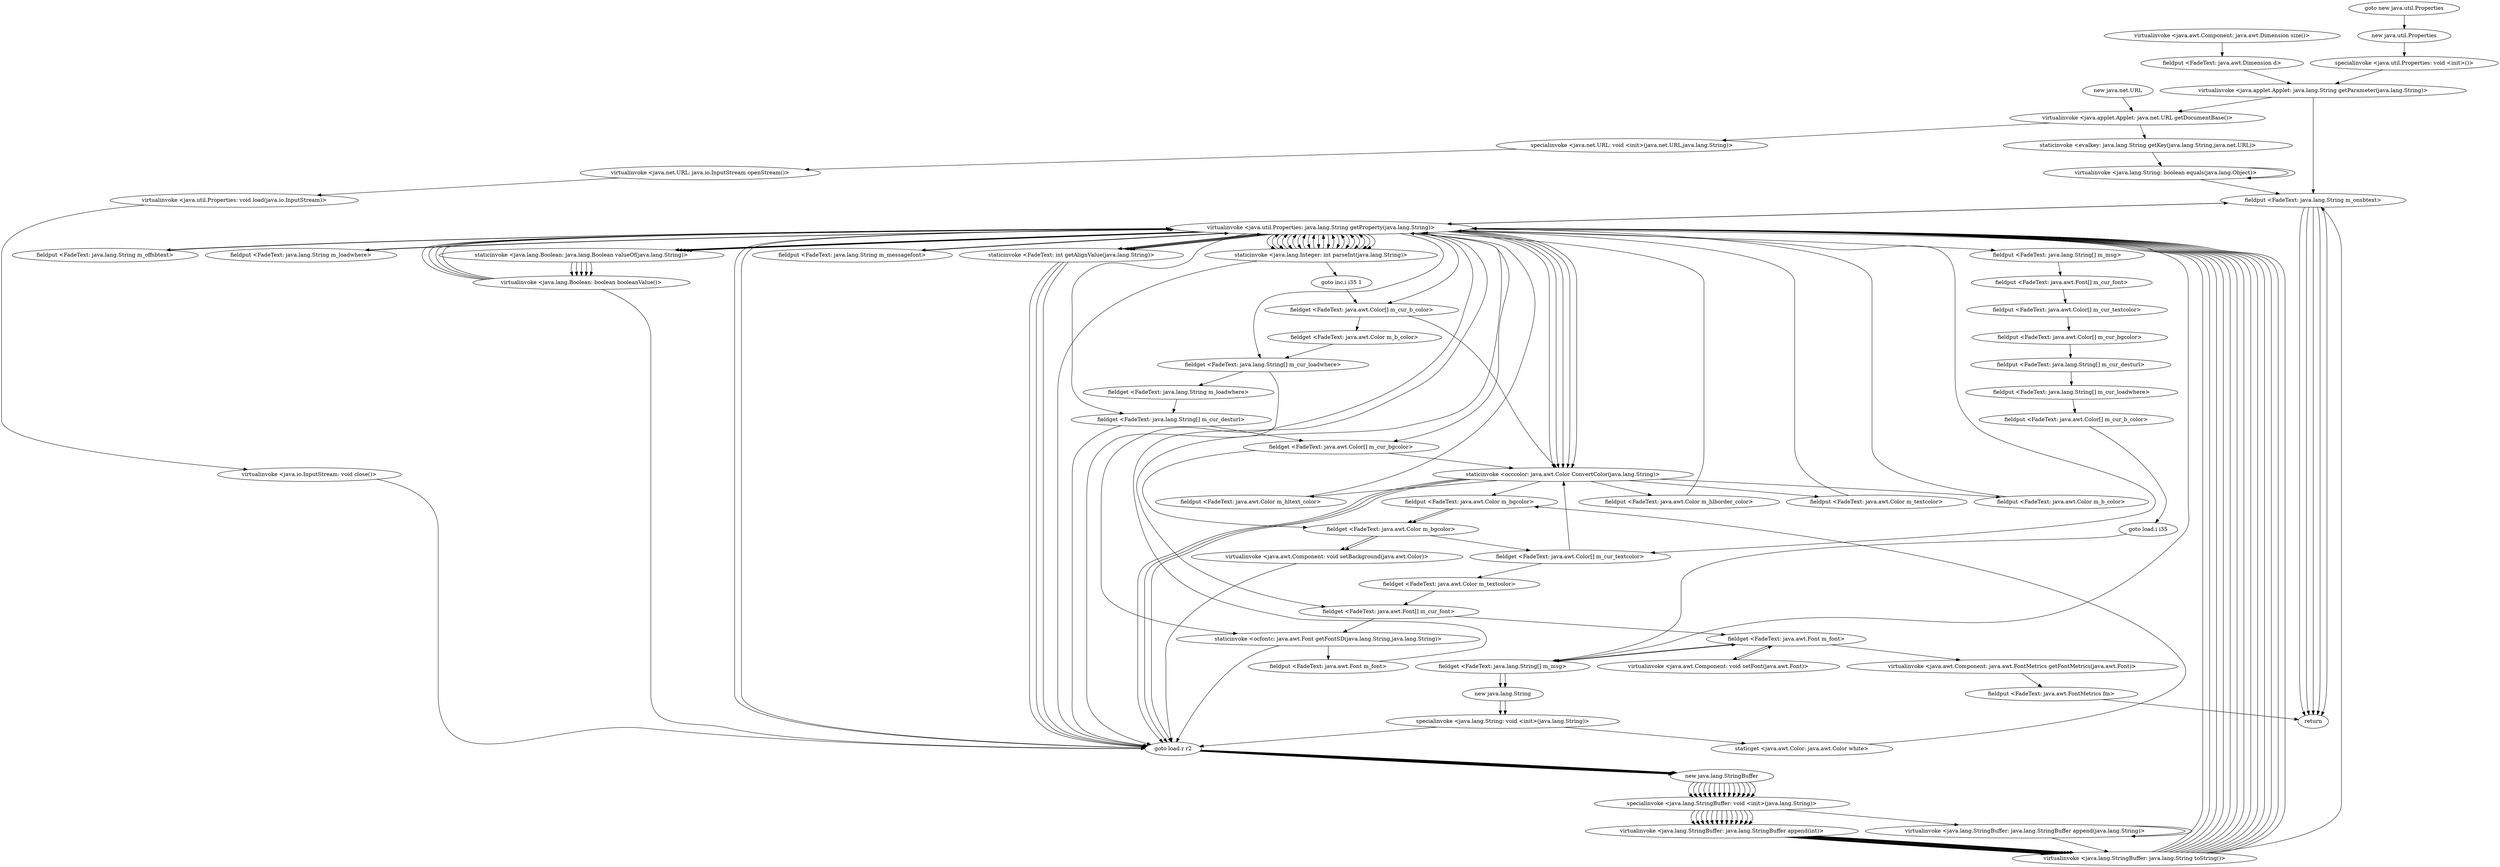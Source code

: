 digraph "" {
"virtualinvoke <java.awt.Component: java.awt.Dimension size()>";
 "virtualinvoke <java.awt.Component: java.awt.Dimension size()>"->"fieldput <FadeText: java.awt.Dimension d>";
 "fieldput <FadeText: java.awt.Dimension d>"->"virtualinvoke <java.applet.Applet: java.lang.String getParameter(java.lang.String)>";
 "virtualinvoke <java.applet.Applet: java.lang.String getParameter(java.lang.String)>"->"virtualinvoke <java.applet.Applet: java.net.URL getDocumentBase()>";
 "virtualinvoke <java.applet.Applet: java.net.URL getDocumentBase()>"->"staticinvoke <evalkey: java.lang.String getKey(java.lang.String,java.net.URL)>";
 "staticinvoke <evalkey: java.lang.String getKey(java.lang.String,java.net.URL)>"->"virtualinvoke <java.lang.String: boolean equals(java.lang.Object)>";
 "virtualinvoke <java.lang.String: boolean equals(java.lang.Object)>"->"virtualinvoke <java.lang.String: boolean equals(java.lang.Object)>";
 "virtualinvoke <java.lang.String: boolean equals(java.lang.Object)>"->"fieldput <FadeText: java.lang.String m_onsbtext>";
 "fieldput <FadeText: java.lang.String m_onsbtext>"->"return";
"fieldput <FadeText: java.lang.String m_onsbtext>";
 "fieldput <FadeText: java.lang.String m_onsbtext>"->"return";
"goto new java.util.Properties";
 "goto new java.util.Properties"->"new java.util.Properties";
 "new java.util.Properties"->"specialinvoke <java.util.Properties: void <init>()>";
 "specialinvoke <java.util.Properties: void <init>()>"->"virtualinvoke <java.applet.Applet: java.lang.String getParameter(java.lang.String)>";
 "virtualinvoke <java.applet.Applet: java.lang.String getParameter(java.lang.String)>"->"fieldput <FadeText: java.lang.String m_onsbtext>";
 "fieldput <FadeText: java.lang.String m_onsbtext>"->"return";
"new java.lang.StringBuffer";
 "new java.lang.StringBuffer"->"specialinvoke <java.lang.StringBuffer: void <init>(java.lang.String)>";
 "specialinvoke <java.lang.StringBuffer: void <init>(java.lang.String)>"->"virtualinvoke <java.lang.StringBuffer: java.lang.StringBuffer append(java.lang.String)>";
 "virtualinvoke <java.lang.StringBuffer: java.lang.StringBuffer append(java.lang.String)>"->"virtualinvoke <java.lang.StringBuffer: java.lang.StringBuffer append(java.lang.String)>";
 "virtualinvoke <java.lang.StringBuffer: java.lang.StringBuffer append(java.lang.String)>"->"virtualinvoke <java.lang.StringBuffer: java.lang.String toString()>";
 "virtualinvoke <java.lang.StringBuffer: java.lang.String toString()>"->"fieldput <FadeText: java.lang.String m_onsbtext>";
 "fieldput <FadeText: java.lang.String m_onsbtext>"->"return";
"new java.net.URL";
 "new java.net.URL"->"virtualinvoke <java.applet.Applet: java.net.URL getDocumentBase()>";
 "virtualinvoke <java.applet.Applet: java.net.URL getDocumentBase()>"->"specialinvoke <java.net.URL: void <init>(java.net.URL,java.lang.String)>";
 "specialinvoke <java.net.URL: void <init>(java.net.URL,java.lang.String)>"->"virtualinvoke <java.net.URL: java.io.InputStream openStream()>";
 "virtualinvoke <java.net.URL: java.io.InputStream openStream()>"->"virtualinvoke <java.util.Properties: void load(java.io.InputStream)>";
 "virtualinvoke <java.util.Properties: void load(java.io.InputStream)>"->"virtualinvoke <java.io.InputStream: void close()>";
 "virtualinvoke <java.io.InputStream: void close()>"->"goto load.r r2";
 "goto load.r r2"->"virtualinvoke <java.util.Properties: java.lang.String getProperty(java.lang.String)>";
 "virtualinvoke <java.util.Properties: java.lang.String getProperty(java.lang.String)>"->"fieldput <FadeText: java.lang.String m_onsbtext>";
 "fieldput <FadeText: java.lang.String m_onsbtext>"->"virtualinvoke <java.util.Properties: java.lang.String getProperty(java.lang.String)>";
 "virtualinvoke <java.util.Properties: java.lang.String getProperty(java.lang.String)>"->"fieldput <FadeText: java.lang.String m_offsbtext>";
 "fieldput <FadeText: java.lang.String m_offsbtext>"->"virtualinvoke <java.util.Properties: java.lang.String getProperty(java.lang.String)>";
 "virtualinvoke <java.util.Properties: java.lang.String getProperty(java.lang.String)>"->"fieldput <FadeText: java.lang.String m_loadwhere>";
 "fieldput <FadeText: java.lang.String m_loadwhere>"->"virtualinvoke <java.util.Properties: java.lang.String getProperty(java.lang.String)>";
 "virtualinvoke <java.util.Properties: java.lang.String getProperty(java.lang.String)>"->"staticinvoke <ocfontc: java.awt.Font getFontSD(java.lang.String,java.lang.String)>";
 "staticinvoke <ocfontc: java.awt.Font getFontSD(java.lang.String,java.lang.String)>"->"fieldput <FadeText: java.awt.Font m_font>";
 "fieldput <FadeText: java.awt.Font m_font>"->"virtualinvoke <java.util.Properties: java.lang.String getProperty(java.lang.String)>";
 "virtualinvoke <java.util.Properties: java.lang.String getProperty(java.lang.String)>"->"staticinvoke <java.lang.Integer: int parseInt(java.lang.String)>";
 "staticinvoke <java.lang.Integer: int parseInt(java.lang.String)>"->"virtualinvoke <java.util.Properties: java.lang.String getProperty(java.lang.String)>";
 "virtualinvoke <java.util.Properties: java.lang.String getProperty(java.lang.String)>"->"staticinvoke <java.lang.Integer: int parseInt(java.lang.String)>";
 "staticinvoke <java.lang.Integer: int parseInt(java.lang.String)>"->"virtualinvoke <java.util.Properties: java.lang.String getProperty(java.lang.String)>";
 "virtualinvoke <java.util.Properties: java.lang.String getProperty(java.lang.String)>"->"staticinvoke <java.lang.Integer: int parseInt(java.lang.String)>";
 "staticinvoke <java.lang.Integer: int parseInt(java.lang.String)>"->"virtualinvoke <java.util.Properties: java.lang.String getProperty(java.lang.String)>";
 "virtualinvoke <java.util.Properties: java.lang.String getProperty(java.lang.String)>"->"staticinvoke <java.lang.Integer: int parseInt(java.lang.String)>";
 "staticinvoke <java.lang.Integer: int parseInt(java.lang.String)>"->"virtualinvoke <java.util.Properties: java.lang.String getProperty(java.lang.String)>";
 "virtualinvoke <java.util.Properties: java.lang.String getProperty(java.lang.String)>"->"staticinvoke <java.lang.Boolean: java.lang.Boolean valueOf(java.lang.String)>";
 "staticinvoke <java.lang.Boolean: java.lang.Boolean valueOf(java.lang.String)>"->"virtualinvoke <java.lang.Boolean: boolean booleanValue()>";
 "virtualinvoke <java.lang.Boolean: boolean booleanValue()>"->"virtualinvoke <java.util.Properties: java.lang.String getProperty(java.lang.String)>";
 "virtualinvoke <java.util.Properties: java.lang.String getProperty(java.lang.String)>"->"staticinvoke <java.lang.Boolean: java.lang.Boolean valueOf(java.lang.String)>";
 "staticinvoke <java.lang.Boolean: java.lang.Boolean valueOf(java.lang.String)>"->"virtualinvoke <java.lang.Boolean: boolean booleanValue()>";
 "virtualinvoke <java.lang.Boolean: boolean booleanValue()>"->"virtualinvoke <java.util.Properties: java.lang.String getProperty(java.lang.String)>";
 "virtualinvoke <java.util.Properties: java.lang.String getProperty(java.lang.String)>"->"staticinvoke <java.lang.Boolean: java.lang.Boolean valueOf(java.lang.String)>";
 "staticinvoke <java.lang.Boolean: java.lang.Boolean valueOf(java.lang.String)>"->"virtualinvoke <java.lang.Boolean: boolean booleanValue()>";
 "virtualinvoke <java.lang.Boolean: boolean booleanValue()>"->"virtualinvoke <java.util.Properties: java.lang.String getProperty(java.lang.String)>";
 "virtualinvoke <java.util.Properties: java.lang.String getProperty(java.lang.String)>"->"staticinvoke <java.lang.Boolean: java.lang.Boolean valueOf(java.lang.String)>";
 "staticinvoke <java.lang.Boolean: java.lang.Boolean valueOf(java.lang.String)>"->"virtualinvoke <java.lang.Boolean: boolean booleanValue()>";
 "virtualinvoke <java.lang.Boolean: boolean booleanValue()>"->"virtualinvoke <java.util.Properties: java.lang.String getProperty(java.lang.String)>";
 "virtualinvoke <java.util.Properties: java.lang.String getProperty(java.lang.String)>"->"staticinvoke <java.lang.Integer: int parseInt(java.lang.String)>";
 "staticinvoke <java.lang.Integer: int parseInt(java.lang.String)>"->"virtualinvoke <java.util.Properties: java.lang.String getProperty(java.lang.String)>";
 "virtualinvoke <java.util.Properties: java.lang.String getProperty(java.lang.String)>"->"staticinvoke <java.lang.Integer: int parseInt(java.lang.String)>";
 "staticinvoke <java.lang.Integer: int parseInt(java.lang.String)>"->"virtualinvoke <java.util.Properties: java.lang.String getProperty(java.lang.String)>";
 "virtualinvoke <java.util.Properties: java.lang.String getProperty(java.lang.String)>"->"staticinvoke <java.lang.Integer: int parseInt(java.lang.String)>";
 "staticinvoke <java.lang.Integer: int parseInt(java.lang.String)>"->"virtualinvoke <java.util.Properties: java.lang.String getProperty(java.lang.String)>";
 "virtualinvoke <java.util.Properties: java.lang.String getProperty(java.lang.String)>"->"staticinvoke <java.lang.Integer: int parseInt(java.lang.String)>";
 "staticinvoke <java.lang.Integer: int parseInt(java.lang.String)>"->"virtualinvoke <java.util.Properties: java.lang.String getProperty(java.lang.String)>";
 "virtualinvoke <java.util.Properties: java.lang.String getProperty(java.lang.String)>"->"staticinvoke <java.lang.Integer: int parseInt(java.lang.String)>";
 "staticinvoke <java.lang.Integer: int parseInt(java.lang.String)>"->"virtualinvoke <java.util.Properties: java.lang.String getProperty(java.lang.String)>";
 "virtualinvoke <java.util.Properties: java.lang.String getProperty(java.lang.String)>"->"staticinvoke <java.lang.Integer: int parseInt(java.lang.String)>";
 "staticinvoke <java.lang.Integer: int parseInt(java.lang.String)>"->"virtualinvoke <java.util.Properties: java.lang.String getProperty(java.lang.String)>";
 "virtualinvoke <java.util.Properties: java.lang.String getProperty(java.lang.String)>"->"fieldput <FadeText: java.lang.String m_messagefont>";
 "fieldput <FadeText: java.lang.String m_messagefont>"->"virtualinvoke <java.util.Properties: java.lang.String getProperty(java.lang.String)>";
 "virtualinvoke <java.util.Properties: java.lang.String getProperty(java.lang.String)>"->"staticinvoke <occcolor: java.awt.Color ConvertColor(java.lang.String)>";
 "staticinvoke <occcolor: java.awt.Color ConvertColor(java.lang.String)>"->"fieldput <FadeText: java.awt.Color m_hltext_color>";
 "fieldput <FadeText: java.awt.Color m_hltext_color>"->"virtualinvoke <java.util.Properties: java.lang.String getProperty(java.lang.String)>";
 "virtualinvoke <java.util.Properties: java.lang.String getProperty(java.lang.String)>"->"staticinvoke <occcolor: java.awt.Color ConvertColor(java.lang.String)>";
 "staticinvoke <occcolor: java.awt.Color ConvertColor(java.lang.String)>"->"fieldput <FadeText: java.awt.Color m_hlborder_color>";
 "fieldput <FadeText: java.awt.Color m_hlborder_color>"->"virtualinvoke <java.util.Properties: java.lang.String getProperty(java.lang.String)>";
 "virtualinvoke <java.util.Properties: java.lang.String getProperty(java.lang.String)>"->"staticinvoke <occcolor: java.awt.Color ConvertColor(java.lang.String)>";
 "staticinvoke <occcolor: java.awt.Color ConvertColor(java.lang.String)>"->"fieldput <FadeText: java.awt.Color m_textcolor>";
 "fieldput <FadeText: java.awt.Color m_textcolor>"->"virtualinvoke <java.util.Properties: java.lang.String getProperty(java.lang.String)>";
 "virtualinvoke <java.util.Properties: java.lang.String getProperty(java.lang.String)>"->"staticinvoke <occcolor: java.awt.Color ConvertColor(java.lang.String)>";
 "staticinvoke <occcolor: java.awt.Color ConvertColor(java.lang.String)>"->"fieldput <FadeText: java.awt.Color m_bgcolor>";
 "fieldput <FadeText: java.awt.Color m_bgcolor>"->"fieldget <FadeText: java.awt.Color m_bgcolor>";
 "fieldget <FadeText: java.awt.Color m_bgcolor>"->"virtualinvoke <java.awt.Component: void setBackground(java.awt.Color)>";
 "virtualinvoke <java.awt.Component: void setBackground(java.awt.Color)>"->"goto load.r r2";
 "goto load.r r2"->"virtualinvoke <java.util.Properties: java.lang.String getProperty(java.lang.String)>";
 "virtualinvoke <java.util.Properties: java.lang.String getProperty(java.lang.String)>"->"staticinvoke <occcolor: java.awt.Color ConvertColor(java.lang.String)>";
 "staticinvoke <occcolor: java.awt.Color ConvertColor(java.lang.String)>"->"fieldput <FadeText: java.awt.Color m_b_color>";
 "fieldput <FadeText: java.awt.Color m_b_color>"->"virtualinvoke <java.util.Properties: java.lang.String getProperty(java.lang.String)>";
 "virtualinvoke <java.util.Properties: java.lang.String getProperty(java.lang.String)>"->"staticinvoke <FadeText: int getAlignValue(java.lang.String)>";
 "staticinvoke <FadeText: int getAlignValue(java.lang.String)>"->"virtualinvoke <java.util.Properties: java.lang.String getProperty(java.lang.String)>";
 "virtualinvoke <java.util.Properties: java.lang.String getProperty(java.lang.String)>"->"staticinvoke <FadeText: int getAlignValue(java.lang.String)>";
 "staticinvoke <FadeText: int getAlignValue(java.lang.String)>"->"goto load.r r2";
 "goto load.r r2"->"new java.lang.StringBuffer";
 "new java.lang.StringBuffer"->"specialinvoke <java.lang.StringBuffer: void <init>(java.lang.String)>";
 "specialinvoke <java.lang.StringBuffer: void <init>(java.lang.String)>"->"virtualinvoke <java.lang.StringBuffer: java.lang.StringBuffer append(int)>";
 "virtualinvoke <java.lang.StringBuffer: java.lang.StringBuffer append(int)>"->"virtualinvoke <java.lang.StringBuffer: java.lang.String toString()>";
 "virtualinvoke <java.lang.StringBuffer: java.lang.String toString()>"->"virtualinvoke <java.util.Properties: java.lang.String getProperty(java.lang.String)>";
 "virtualinvoke <java.util.Properties: java.lang.String getProperty(java.lang.String)>"->"fieldput <FadeText: java.lang.String[] m_msg>";
 "fieldput <FadeText: java.lang.String[] m_msg>"->"fieldput <FadeText: java.awt.Font[] m_cur_font>";
 "fieldput <FadeText: java.awt.Font[] m_cur_font>"->"fieldput <FadeText: java.awt.Color[] m_cur_textcolor>";
 "fieldput <FadeText: java.awt.Color[] m_cur_textcolor>"->"fieldput <FadeText: java.awt.Color[] m_cur_bgcolor>";
 "fieldput <FadeText: java.awt.Color[] m_cur_bgcolor>"->"fieldput <FadeText: java.lang.String[] m_cur_desturl>";
 "fieldput <FadeText: java.lang.String[] m_cur_desturl>"->"fieldput <FadeText: java.lang.String[] m_cur_loadwhere>";
 "fieldput <FadeText: java.lang.String[] m_cur_loadwhere>"->"fieldput <FadeText: java.awt.Color[] m_cur_b_color>";
 "fieldput <FadeText: java.awt.Color[] m_cur_b_color>"->"goto load.i i35";
 "goto load.i i35"->"fieldget <FadeText: java.lang.String[] m_msg>";
 "fieldget <FadeText: java.lang.String[] m_msg>"->"fieldget <FadeText: java.awt.Font m_font>";
 "fieldget <FadeText: java.awt.Font m_font>"->"virtualinvoke <java.awt.Component: void setFont(java.awt.Font)>";
 "virtualinvoke <java.awt.Component: void setFont(java.awt.Font)>"->"fieldget <FadeText: java.awt.Font m_font>";
 "fieldget <FadeText: java.awt.Font m_font>"->"virtualinvoke <java.awt.Component: java.awt.FontMetrics getFontMetrics(java.awt.Font)>";
 "virtualinvoke <java.awt.Component: java.awt.FontMetrics getFontMetrics(java.awt.Font)>"->"fieldput <FadeText: java.awt.FontMetrics fm>";
 "fieldput <FadeText: java.awt.FontMetrics fm>"->"return";
"new java.lang.StringBuffer";
 "new java.lang.StringBuffer"->"specialinvoke <java.lang.StringBuffer: void <init>(java.lang.String)>";
 "specialinvoke <java.lang.StringBuffer: void <init>(java.lang.String)>"->"virtualinvoke <java.lang.StringBuffer: java.lang.StringBuffer append(int)>";
 "virtualinvoke <java.lang.StringBuffer: java.lang.StringBuffer append(int)>"->"virtualinvoke <java.lang.StringBuffer: java.lang.String toString()>";
 "virtualinvoke <java.lang.StringBuffer: java.lang.String toString()>"->"virtualinvoke <java.util.Properties: java.lang.String getProperty(java.lang.String)>";
 "virtualinvoke <java.util.Properties: java.lang.String getProperty(java.lang.String)>"->"fieldget <FadeText: java.lang.String[] m_msg>";
 "fieldget <FadeText: java.lang.String[] m_msg>"->"new java.lang.String";
 "new java.lang.String"->"specialinvoke <java.lang.String: void <init>(java.lang.String)>";
 "specialinvoke <java.lang.String: void <init>(java.lang.String)>"->"goto load.r r2";
 "goto load.r r2"->"new java.lang.StringBuffer";
 "new java.lang.StringBuffer"->"specialinvoke <java.lang.StringBuffer: void <init>(java.lang.String)>";
 "specialinvoke <java.lang.StringBuffer: void <init>(java.lang.String)>"->"virtualinvoke <java.lang.StringBuffer: java.lang.StringBuffer append(int)>";
 "virtualinvoke <java.lang.StringBuffer: java.lang.StringBuffer append(int)>"->"virtualinvoke <java.lang.StringBuffer: java.lang.String toString()>";
 "virtualinvoke <java.lang.StringBuffer: java.lang.String toString()>"->"virtualinvoke <java.util.Properties: java.lang.String getProperty(java.lang.String)>";
 "virtualinvoke <java.util.Properties: java.lang.String getProperty(java.lang.String)>"->"staticinvoke <java.lang.Boolean: java.lang.Boolean valueOf(java.lang.String)>";
 "staticinvoke <java.lang.Boolean: java.lang.Boolean valueOf(java.lang.String)>"->"virtualinvoke <java.lang.Boolean: boolean booleanValue()>";
 "virtualinvoke <java.lang.Boolean: boolean booleanValue()>"->"goto load.r r2";
 "goto load.r r2"->"new java.lang.StringBuffer";
 "new java.lang.StringBuffer"->"specialinvoke <java.lang.StringBuffer: void <init>(java.lang.String)>";
 "specialinvoke <java.lang.StringBuffer: void <init>(java.lang.String)>"->"virtualinvoke <java.lang.StringBuffer: java.lang.StringBuffer append(int)>";
 "virtualinvoke <java.lang.StringBuffer: java.lang.StringBuffer append(int)>"->"virtualinvoke <java.lang.StringBuffer: java.lang.String toString()>";
 "virtualinvoke <java.lang.StringBuffer: java.lang.String toString()>"->"virtualinvoke <java.util.Properties: java.lang.String getProperty(java.lang.String)>";
 "virtualinvoke <java.util.Properties: java.lang.String getProperty(java.lang.String)>"->"fieldget <FadeText: java.awt.Font[] m_cur_font>";
 "fieldget <FadeText: java.awt.Font[] m_cur_font>"->"staticinvoke <ocfontc: java.awt.Font getFontSD(java.lang.String,java.lang.String)>";
 "staticinvoke <ocfontc: java.awt.Font getFontSD(java.lang.String,java.lang.String)>"->"goto load.r r2";
 "goto load.r r2"->"new java.lang.StringBuffer";
 "new java.lang.StringBuffer"->"specialinvoke <java.lang.StringBuffer: void <init>(java.lang.String)>";
 "specialinvoke <java.lang.StringBuffer: void <init>(java.lang.String)>"->"virtualinvoke <java.lang.StringBuffer: java.lang.StringBuffer append(int)>";
 "virtualinvoke <java.lang.StringBuffer: java.lang.StringBuffer append(int)>"->"virtualinvoke <java.lang.StringBuffer: java.lang.String toString()>";
 "virtualinvoke <java.lang.StringBuffer: java.lang.String toString()>"->"virtualinvoke <java.util.Properties: java.lang.String getProperty(java.lang.String)>";
 "virtualinvoke <java.util.Properties: java.lang.String getProperty(java.lang.String)>"->"fieldget <FadeText: java.awt.Color[] m_cur_textcolor>";
 "fieldget <FadeText: java.awt.Color[] m_cur_textcolor>"->"staticinvoke <occcolor: java.awt.Color ConvertColor(java.lang.String)>";
 "staticinvoke <occcolor: java.awt.Color ConvertColor(java.lang.String)>"->"goto load.r r2";
 "goto load.r r2"->"new java.lang.StringBuffer";
 "new java.lang.StringBuffer"->"specialinvoke <java.lang.StringBuffer: void <init>(java.lang.String)>";
 "specialinvoke <java.lang.StringBuffer: void <init>(java.lang.String)>"->"virtualinvoke <java.lang.StringBuffer: java.lang.StringBuffer append(int)>";
 "virtualinvoke <java.lang.StringBuffer: java.lang.StringBuffer append(int)>"->"virtualinvoke <java.lang.StringBuffer: java.lang.String toString()>";
 "virtualinvoke <java.lang.StringBuffer: java.lang.String toString()>"->"virtualinvoke <java.util.Properties: java.lang.String getProperty(java.lang.String)>";
 "virtualinvoke <java.util.Properties: java.lang.String getProperty(java.lang.String)>"->"fieldget <FadeText: java.awt.Color[] m_cur_bgcolor>";
 "fieldget <FadeText: java.awt.Color[] m_cur_bgcolor>"->"staticinvoke <occcolor: java.awt.Color ConvertColor(java.lang.String)>";
 "staticinvoke <occcolor: java.awt.Color ConvertColor(java.lang.String)>"->"goto load.r r2";
 "goto load.r r2"->"new java.lang.StringBuffer";
 "new java.lang.StringBuffer"->"specialinvoke <java.lang.StringBuffer: void <init>(java.lang.String)>";
 "specialinvoke <java.lang.StringBuffer: void <init>(java.lang.String)>"->"virtualinvoke <java.lang.StringBuffer: java.lang.StringBuffer append(int)>";
 "virtualinvoke <java.lang.StringBuffer: java.lang.StringBuffer append(int)>"->"virtualinvoke <java.lang.StringBuffer: java.lang.String toString()>";
 "virtualinvoke <java.lang.StringBuffer: java.lang.String toString()>"->"virtualinvoke <java.util.Properties: java.lang.String getProperty(java.lang.String)>";
 "virtualinvoke <java.util.Properties: java.lang.String getProperty(java.lang.String)>"->"staticinvoke <java.lang.Integer: int parseInt(java.lang.String)>";
 "staticinvoke <java.lang.Integer: int parseInt(java.lang.String)>"->"goto load.r r2";
 "goto load.r r2"->"new java.lang.StringBuffer";
 "new java.lang.StringBuffer"->"specialinvoke <java.lang.StringBuffer: void <init>(java.lang.String)>";
 "specialinvoke <java.lang.StringBuffer: void <init>(java.lang.String)>"->"virtualinvoke <java.lang.StringBuffer: java.lang.StringBuffer append(int)>";
 "virtualinvoke <java.lang.StringBuffer: java.lang.StringBuffer append(int)>"->"virtualinvoke <java.lang.StringBuffer: java.lang.String toString()>";
 "virtualinvoke <java.lang.StringBuffer: java.lang.String toString()>"->"virtualinvoke <java.util.Properties: java.lang.String getProperty(java.lang.String)>";
 "virtualinvoke <java.util.Properties: java.lang.String getProperty(java.lang.String)>"->"fieldget <FadeText: java.lang.String[] m_cur_desturl>";
 "fieldget <FadeText: java.lang.String[] m_cur_desturl>"->"goto load.r r2";
 "goto load.r r2"->"new java.lang.StringBuffer";
 "new java.lang.StringBuffer"->"specialinvoke <java.lang.StringBuffer: void <init>(java.lang.String)>";
 "specialinvoke <java.lang.StringBuffer: void <init>(java.lang.String)>"->"virtualinvoke <java.lang.StringBuffer: java.lang.StringBuffer append(int)>";
 "virtualinvoke <java.lang.StringBuffer: java.lang.StringBuffer append(int)>"->"virtualinvoke <java.lang.StringBuffer: java.lang.String toString()>";
 "virtualinvoke <java.lang.StringBuffer: java.lang.String toString()>"->"virtualinvoke <java.util.Properties: java.lang.String getProperty(java.lang.String)>";
 "virtualinvoke <java.util.Properties: java.lang.String getProperty(java.lang.String)>"->"fieldget <FadeText: java.lang.String[] m_cur_loadwhere>";
 "fieldget <FadeText: java.lang.String[] m_cur_loadwhere>"->"goto load.r r2";
 "goto load.r r2"->"new java.lang.StringBuffer";
 "new java.lang.StringBuffer"->"specialinvoke <java.lang.StringBuffer: void <init>(java.lang.String)>";
 "specialinvoke <java.lang.StringBuffer: void <init>(java.lang.String)>"->"virtualinvoke <java.lang.StringBuffer: java.lang.StringBuffer append(int)>";
 "virtualinvoke <java.lang.StringBuffer: java.lang.StringBuffer append(int)>"->"virtualinvoke <java.lang.StringBuffer: java.lang.String toString()>";
 "virtualinvoke <java.lang.StringBuffer: java.lang.String toString()>"->"virtualinvoke <java.util.Properties: java.lang.String getProperty(java.lang.String)>";
 "virtualinvoke <java.util.Properties: java.lang.String getProperty(java.lang.String)>"->"staticinvoke <FadeText: int getAlignValue(java.lang.String)>";
 "staticinvoke <FadeText: int getAlignValue(java.lang.String)>"->"goto load.r r2";
 "goto load.r r2"->"new java.lang.StringBuffer";
 "new java.lang.StringBuffer"->"specialinvoke <java.lang.StringBuffer: void <init>(java.lang.String)>";
 "specialinvoke <java.lang.StringBuffer: void <init>(java.lang.String)>"->"virtualinvoke <java.lang.StringBuffer: java.lang.StringBuffer append(int)>";
 "virtualinvoke <java.lang.StringBuffer: java.lang.StringBuffer append(int)>"->"virtualinvoke <java.lang.StringBuffer: java.lang.String toString()>";
 "virtualinvoke <java.lang.StringBuffer: java.lang.String toString()>"->"virtualinvoke <java.util.Properties: java.lang.String getProperty(java.lang.String)>";
 "virtualinvoke <java.util.Properties: java.lang.String getProperty(java.lang.String)>"->"staticinvoke <FadeText: int getAlignValue(java.lang.String)>";
 "staticinvoke <FadeText: int getAlignValue(java.lang.String)>"->"goto load.r r2";
 "goto load.r r2"->"new java.lang.StringBuffer";
 "new java.lang.StringBuffer"->"specialinvoke <java.lang.StringBuffer: void <init>(java.lang.String)>";
 "specialinvoke <java.lang.StringBuffer: void <init>(java.lang.String)>"->"virtualinvoke <java.lang.StringBuffer: java.lang.StringBuffer append(int)>";
 "virtualinvoke <java.lang.StringBuffer: java.lang.StringBuffer append(int)>"->"virtualinvoke <java.lang.StringBuffer: java.lang.String toString()>";
 "virtualinvoke <java.lang.StringBuffer: java.lang.String toString()>"->"virtualinvoke <java.util.Properties: java.lang.String getProperty(java.lang.String)>";
 "virtualinvoke <java.util.Properties: java.lang.String getProperty(java.lang.String)>"->"fieldget <FadeText: java.awt.Color[] m_cur_b_color>";
 "fieldget <FadeText: java.awt.Color[] m_cur_b_color>"->"staticinvoke <occcolor: java.awt.Color ConvertColor(java.lang.String)>";
 "staticinvoke <occcolor: java.awt.Color ConvertColor(java.lang.String)>"->"goto load.r r2";
 "goto load.r r2"->"new java.lang.StringBuffer";
 "new java.lang.StringBuffer"->"specialinvoke <java.lang.StringBuffer: void <init>(java.lang.String)>";
 "specialinvoke <java.lang.StringBuffer: void <init>(java.lang.String)>"->"virtualinvoke <java.lang.StringBuffer: java.lang.StringBuffer append(int)>";
 "virtualinvoke <java.lang.StringBuffer: java.lang.StringBuffer append(int)>"->"virtualinvoke <java.lang.StringBuffer: java.lang.String toString()>";
 "virtualinvoke <java.lang.StringBuffer: java.lang.String toString()>"->"virtualinvoke <java.util.Properties: java.lang.String getProperty(java.lang.String)>";
 "virtualinvoke <java.util.Properties: java.lang.String getProperty(java.lang.String)>"->"staticinvoke <java.lang.Integer: int parseInt(java.lang.String)>";
 "staticinvoke <java.lang.Integer: int parseInt(java.lang.String)>"->"goto inc.i i35 1";
 "goto inc.i i35 1"->"fieldget <FadeText: java.awt.Color[] m_cur_b_color>";
 "fieldget <FadeText: java.awt.Color[] m_cur_b_color>"->"fieldget <FadeText: java.awt.Color m_b_color>";
 "fieldget <FadeText: java.awt.Color m_b_color>"->"fieldget <FadeText: java.lang.String[] m_cur_loadwhere>";
 "fieldget <FadeText: java.lang.String[] m_cur_loadwhere>"->"fieldget <FadeText: java.lang.String m_loadwhere>";
 "fieldget <FadeText: java.lang.String m_loadwhere>"->"fieldget <FadeText: java.lang.String[] m_cur_desturl>";
 "fieldget <FadeText: java.lang.String[] m_cur_desturl>"->"fieldget <FadeText: java.awt.Color[] m_cur_bgcolor>";
 "fieldget <FadeText: java.awt.Color[] m_cur_bgcolor>"->"fieldget <FadeText: java.awt.Color m_bgcolor>";
 "fieldget <FadeText: java.awt.Color m_bgcolor>"->"fieldget <FadeText: java.awt.Color[] m_cur_textcolor>";
 "fieldget <FadeText: java.awt.Color[] m_cur_textcolor>"->"fieldget <FadeText: java.awt.Color m_textcolor>";
 "fieldget <FadeText: java.awt.Color m_textcolor>"->"fieldget <FadeText: java.awt.Font[] m_cur_font>";
 "fieldget <FadeText: java.awt.Font[] m_cur_font>"->"fieldget <FadeText: java.awt.Font m_font>";
 "fieldget <FadeText: java.awt.Font m_font>"->"fieldget <FadeText: java.lang.String[] m_msg>";
 "fieldget <FadeText: java.lang.String[] m_msg>"->"new java.lang.String";
 "new java.lang.String"->"specialinvoke <java.lang.String: void <init>(java.lang.String)>";
 "specialinvoke <java.lang.String: void <init>(java.lang.String)>"->"staticget <java.awt.Color: java.awt.Color white>";
 "staticget <java.awt.Color: java.awt.Color white>"->"fieldput <FadeText: java.awt.Color m_bgcolor>";
 "fieldput <FadeText: java.awt.Color m_bgcolor>"->"fieldget <FadeText: java.awt.Color m_bgcolor>";
 "fieldget <FadeText: java.awt.Color m_bgcolor>"->"virtualinvoke <java.awt.Component: void setBackground(java.awt.Color)>";
"fieldput <FadeText: java.lang.String m_onsbtext>";
 "fieldput <FadeText: java.lang.String m_onsbtext>"->"return";
}
